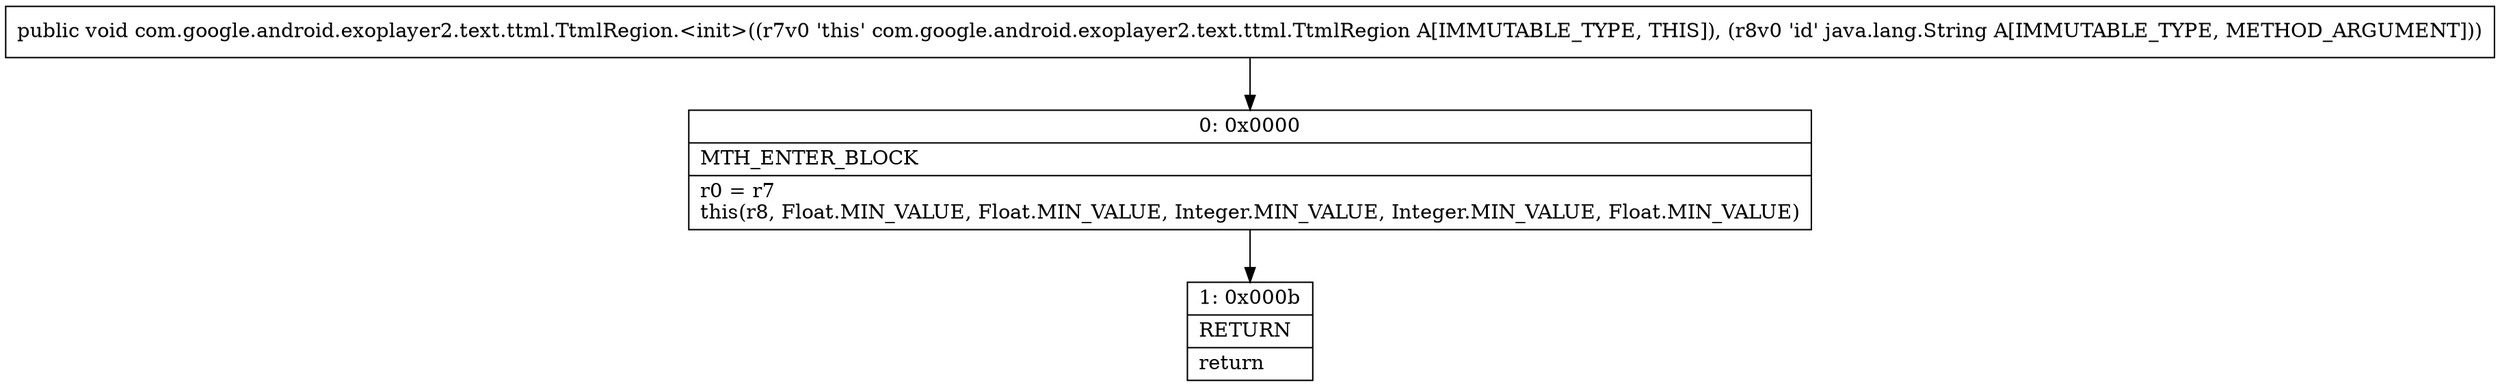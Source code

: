 digraph "CFG forcom.google.android.exoplayer2.text.ttml.TtmlRegion.\<init\>(Ljava\/lang\/String;)V" {
Node_0 [shape=record,label="{0\:\ 0x0000|MTH_ENTER_BLOCK\l|r0 = r7\lthis(r8, Float.MIN_VALUE, Float.MIN_VALUE, Integer.MIN_VALUE, Integer.MIN_VALUE, Float.MIN_VALUE)\l}"];
Node_1 [shape=record,label="{1\:\ 0x000b|RETURN\l|return\l}"];
MethodNode[shape=record,label="{public void com.google.android.exoplayer2.text.ttml.TtmlRegion.\<init\>((r7v0 'this' com.google.android.exoplayer2.text.ttml.TtmlRegion A[IMMUTABLE_TYPE, THIS]), (r8v0 'id' java.lang.String A[IMMUTABLE_TYPE, METHOD_ARGUMENT])) }"];
MethodNode -> Node_0;
Node_0 -> Node_1;
}

